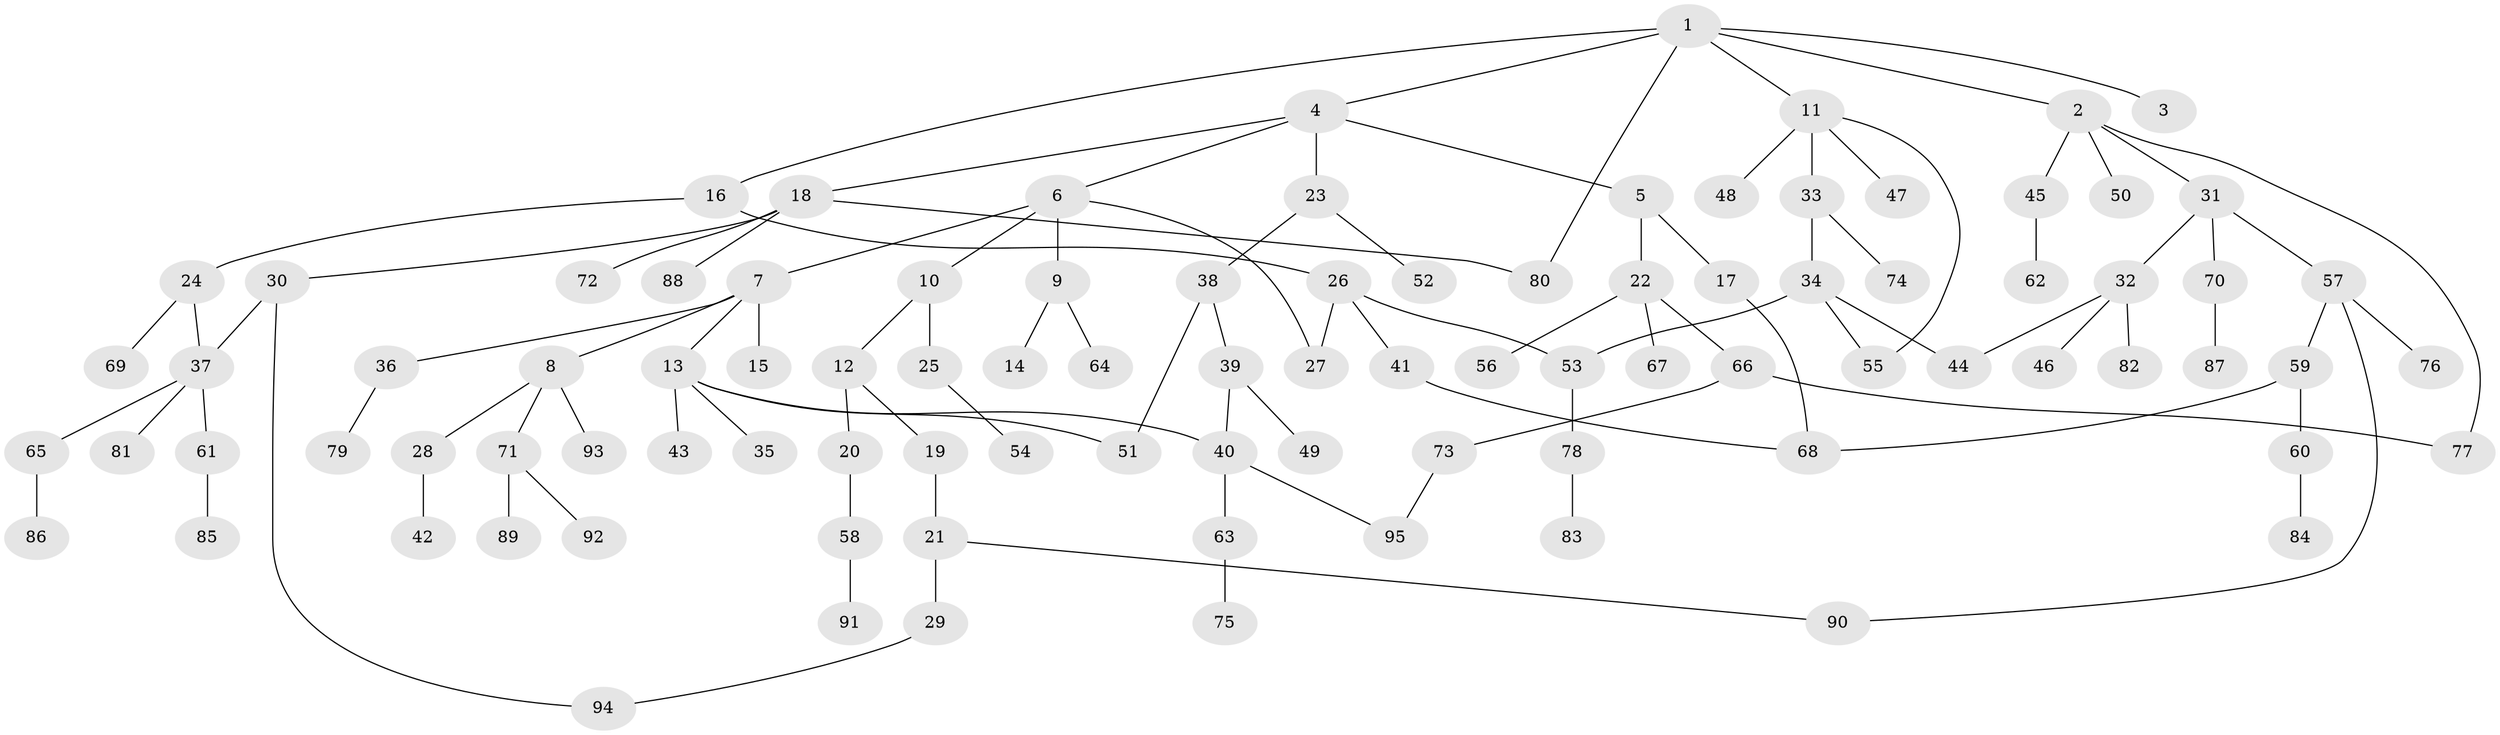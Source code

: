 // coarse degree distribution, {7: 0.03076923076923077, 1: 0.4307692307692308, 5: 0.07692307692307693, 3: 0.16923076923076924, 8: 0.015384615384615385, 2: 0.18461538461538463, 4: 0.09230769230769231}
// Generated by graph-tools (version 1.1) at 2025/23/03/03/25 07:23:35]
// undirected, 95 vertices, 108 edges
graph export_dot {
graph [start="1"]
  node [color=gray90,style=filled];
  1;
  2;
  3;
  4;
  5;
  6;
  7;
  8;
  9;
  10;
  11;
  12;
  13;
  14;
  15;
  16;
  17;
  18;
  19;
  20;
  21;
  22;
  23;
  24;
  25;
  26;
  27;
  28;
  29;
  30;
  31;
  32;
  33;
  34;
  35;
  36;
  37;
  38;
  39;
  40;
  41;
  42;
  43;
  44;
  45;
  46;
  47;
  48;
  49;
  50;
  51;
  52;
  53;
  54;
  55;
  56;
  57;
  58;
  59;
  60;
  61;
  62;
  63;
  64;
  65;
  66;
  67;
  68;
  69;
  70;
  71;
  72;
  73;
  74;
  75;
  76;
  77;
  78;
  79;
  80;
  81;
  82;
  83;
  84;
  85;
  86;
  87;
  88;
  89;
  90;
  91;
  92;
  93;
  94;
  95;
  1 -- 2;
  1 -- 3;
  1 -- 4;
  1 -- 11;
  1 -- 16;
  1 -- 80;
  2 -- 31;
  2 -- 45;
  2 -- 50;
  2 -- 77;
  4 -- 5;
  4 -- 6;
  4 -- 18;
  4 -- 23;
  5 -- 17;
  5 -- 22;
  6 -- 7;
  6 -- 9;
  6 -- 10;
  6 -- 27;
  7 -- 8;
  7 -- 13;
  7 -- 15;
  7 -- 36;
  8 -- 28;
  8 -- 71;
  8 -- 93;
  9 -- 14;
  9 -- 64;
  10 -- 12;
  10 -- 25;
  11 -- 33;
  11 -- 47;
  11 -- 48;
  11 -- 55;
  12 -- 19;
  12 -- 20;
  13 -- 35;
  13 -- 43;
  13 -- 51;
  13 -- 40;
  16 -- 24;
  16 -- 26;
  17 -- 68;
  18 -- 30;
  18 -- 72;
  18 -- 88;
  18 -- 80;
  19 -- 21;
  20 -- 58;
  21 -- 29;
  21 -- 90;
  22 -- 56;
  22 -- 66;
  22 -- 67;
  23 -- 38;
  23 -- 52;
  24 -- 37;
  24 -- 69;
  25 -- 54;
  26 -- 41;
  26 -- 53;
  26 -- 27;
  28 -- 42;
  29 -- 94;
  30 -- 94;
  30 -- 37;
  31 -- 32;
  31 -- 57;
  31 -- 70;
  32 -- 44;
  32 -- 46;
  32 -- 82;
  33 -- 34;
  33 -- 74;
  34 -- 53;
  34 -- 44;
  34 -- 55;
  36 -- 79;
  37 -- 61;
  37 -- 65;
  37 -- 81;
  38 -- 39;
  38 -- 51;
  39 -- 40;
  39 -- 49;
  40 -- 63;
  40 -- 95;
  41 -- 68;
  45 -- 62;
  53 -- 78;
  57 -- 59;
  57 -- 76;
  57 -- 90;
  58 -- 91;
  59 -- 60;
  59 -- 68;
  60 -- 84;
  61 -- 85;
  63 -- 75;
  65 -- 86;
  66 -- 73;
  66 -- 77;
  70 -- 87;
  71 -- 89;
  71 -- 92;
  73 -- 95;
  78 -- 83;
}
